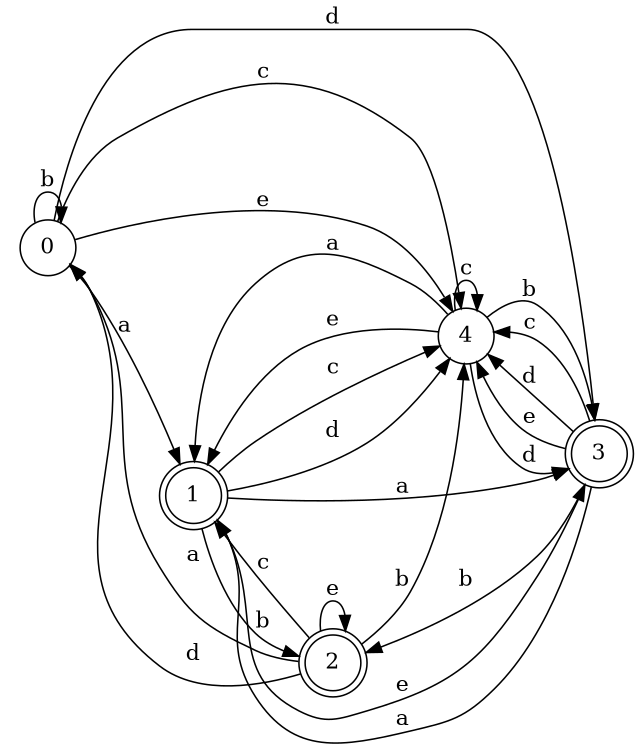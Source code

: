 digraph n4_2 {
__start0 [label="" shape="none"];

rankdir=LR;
size="8,5";

s0 [style="filled", color="black", fillcolor="white" shape="circle", label="0"];
s1 [style="rounded,filled", color="black", fillcolor="white" shape="doublecircle", label="1"];
s2 [style="rounded,filled", color="black", fillcolor="white" shape="doublecircle", label="2"];
s3 [style="rounded,filled", color="black", fillcolor="white" shape="doublecircle", label="3"];
s4 [style="filled", color="black", fillcolor="white" shape="circle", label="4"];
s0 -> s1 [label="a"];
s0 -> s0 [label="b"];
s0 -> s4 [label="c"];
s0 -> s3 [label="d"];
s0 -> s4 [label="e"];
s1 -> s3 [label="a"];
s1 -> s2 [label="b"];
s1 -> s4 [label="c"];
s1 -> s4 [label="d"];
s1 -> s3 [label="e"];
s2 -> s0 [label="a"];
s2 -> s4 [label="b"];
s2 -> s1 [label="c"];
s2 -> s0 [label="d"];
s2 -> s2 [label="e"];
s3 -> s1 [label="a"];
s3 -> s2 [label="b"];
s3 -> s4 [label="c"];
s3 -> s4 [label="d"];
s3 -> s4 [label="e"];
s4 -> s1 [label="a"];
s4 -> s3 [label="b"];
s4 -> s4 [label="c"];
s4 -> s3 [label="d"];
s4 -> s1 [label="e"];

}